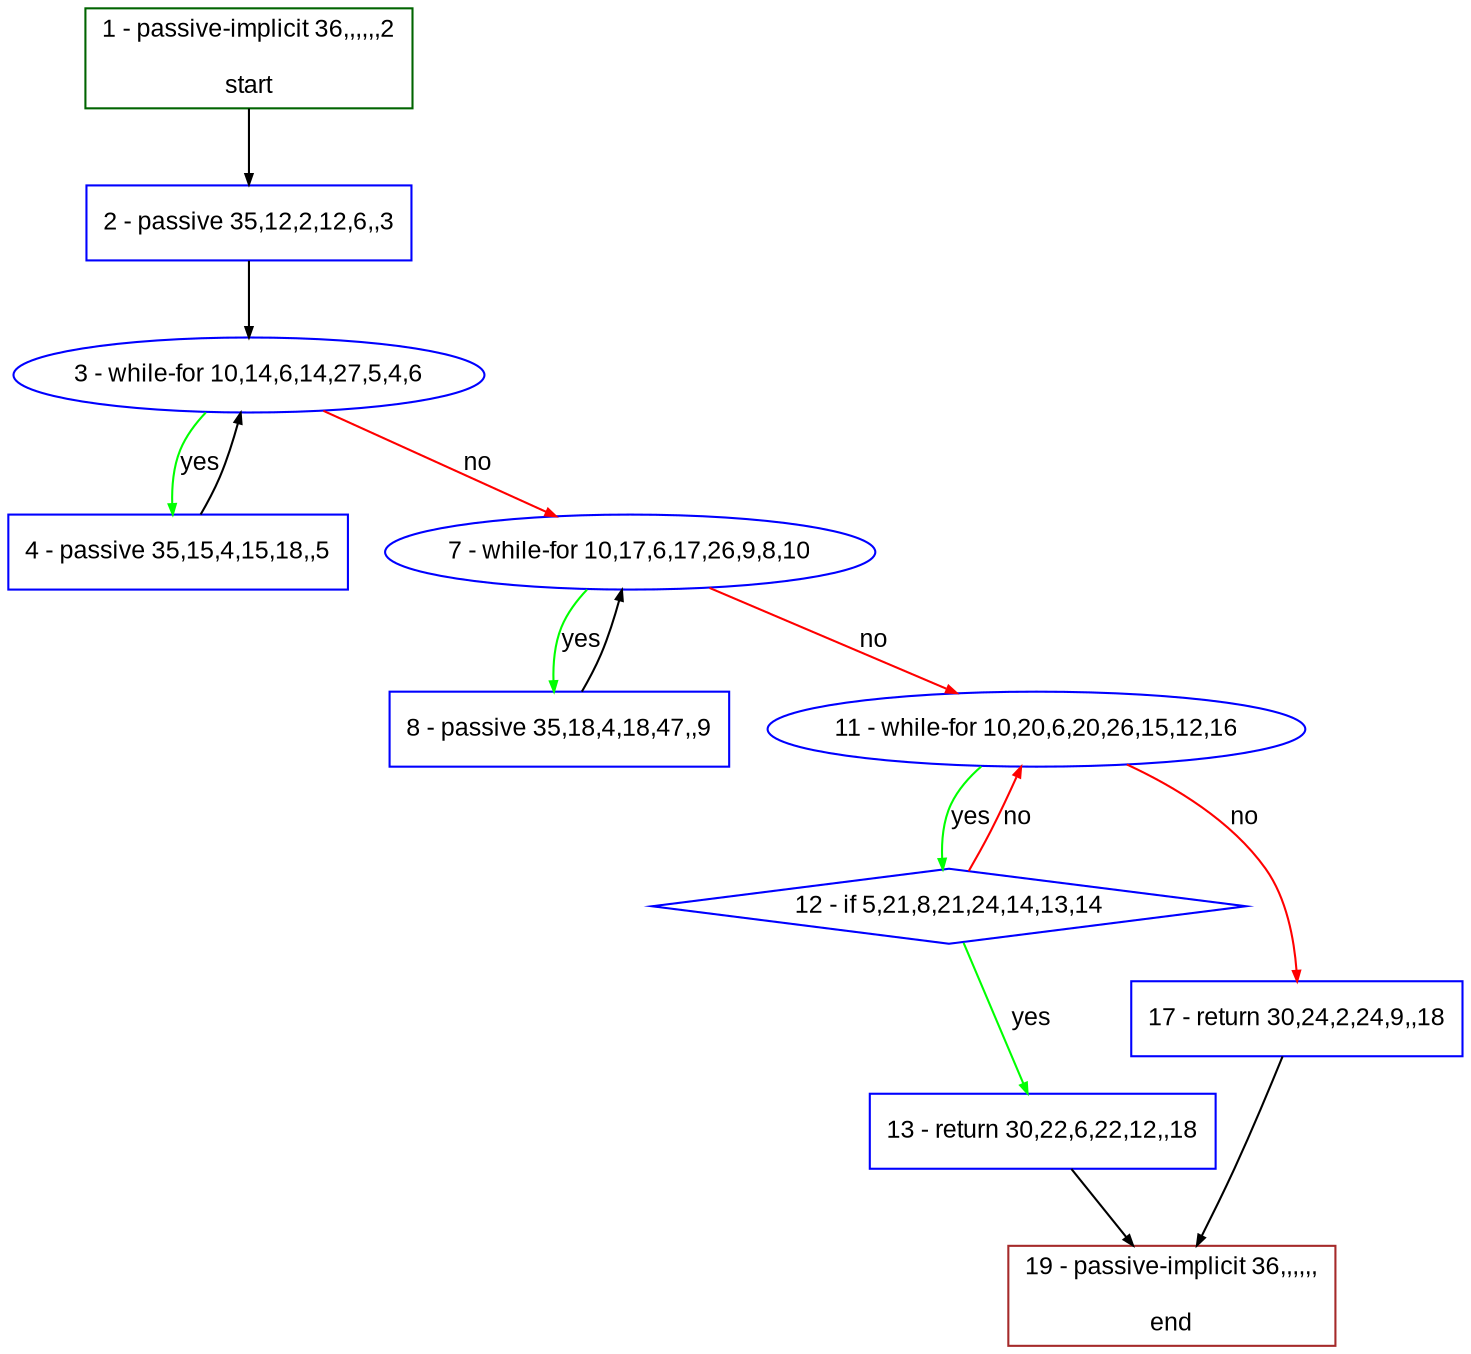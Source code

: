 digraph "" {
  graph [bgcolor="white", fillcolor="#FFFFCC", pack="true", packmode="clust", fontname="Arial", label="", fontsize="12", compound="true", style="rounded,filled"];
  node [node_initialized="no", fillcolor="white", fontname="Arial", label="", color="grey", fontsize="12", fixedsize="false", compound="true", shape="rectangle", style="filled"];
  edge [arrowtail="none", lhead="", fontcolor="black", fontname="Arial", label="", color="black", fontsize="12", arrowhead="normal", arrowsize="0.5", compound="true", ltail="", dir="forward"];
  __N1 [fillcolor="#ffffff", label="2 - passive 35,12,2,12,6,,3", color="#0000ff", shape="box", style="filled"];
  __N2 [fillcolor="#ffffff", label="1 - passive-implicit 36,,,,,,2\n\nstart", color="#006400", shape="box", style="filled"];
  __N3 [fillcolor="#ffffff", label="3 - while-for 10,14,6,14,27,5,4,6", color="#0000ff", shape="oval", style="filled"];
  __N4 [fillcolor="#ffffff", label="4 - passive 35,15,4,15,18,,5", color="#0000ff", shape="box", style="filled"];
  __N5 [fillcolor="#ffffff", label="7 - while-for 10,17,6,17,26,9,8,10", color="#0000ff", shape="oval", style="filled"];
  __N6 [fillcolor="#ffffff", label="8 - passive 35,18,4,18,47,,9", color="#0000ff", shape="box", style="filled"];
  __N7 [fillcolor="#ffffff", label="11 - while-for 10,20,6,20,26,15,12,16", color="#0000ff", shape="oval", style="filled"];
  __N8 [fillcolor="#ffffff", label="12 - if 5,21,8,21,24,14,13,14", color="#0000ff", shape="diamond", style="filled"];
  __N9 [fillcolor="#ffffff", label="17 - return 30,24,2,24,9,,18", color="#0000ff", shape="box", style="filled"];
  __N10 [fillcolor="#ffffff", label="13 - return 30,22,6,22,12,,18", color="#0000ff", shape="box", style="filled"];
  __N11 [fillcolor="#ffffff", label="19 - passive-implicit 36,,,,,,\n\nend", color="#a52a2a", shape="box", style="filled"];
  __N2 -> __N1 [arrowtail="none", color="#000000", label="", arrowhead="normal", dir="forward"];
  __N1 -> __N3 [arrowtail="none", color="#000000", label="", arrowhead="normal", dir="forward"];
  __N3 -> __N4 [arrowtail="none", color="#00ff00", label="yes", arrowhead="normal", dir="forward"];
  __N4 -> __N3 [arrowtail="none", color="#000000", label="", arrowhead="normal", dir="forward"];
  __N3 -> __N5 [arrowtail="none", color="#ff0000", label="no", arrowhead="normal", dir="forward"];
  __N5 -> __N6 [arrowtail="none", color="#00ff00", label="yes", arrowhead="normal", dir="forward"];
  __N6 -> __N5 [arrowtail="none", color="#000000", label="", arrowhead="normal", dir="forward"];
  __N5 -> __N7 [arrowtail="none", color="#ff0000", label="no", arrowhead="normal", dir="forward"];
  __N7 -> __N8 [arrowtail="none", color="#00ff00", label="yes", arrowhead="normal", dir="forward"];
  __N8 -> __N7 [arrowtail="none", color="#ff0000", label="no", arrowhead="normal", dir="forward"];
  __N7 -> __N9 [arrowtail="none", color="#ff0000", label="no", arrowhead="normal", dir="forward"];
  __N8 -> __N10 [arrowtail="none", color="#00ff00", label="yes", arrowhead="normal", dir="forward"];
  __N10 -> __N11 [arrowtail="none", color="#000000", label="", arrowhead="normal", dir="forward"];
  __N9 -> __N11 [arrowtail="none", color="#000000", label="", arrowhead="normal", dir="forward"];
}
